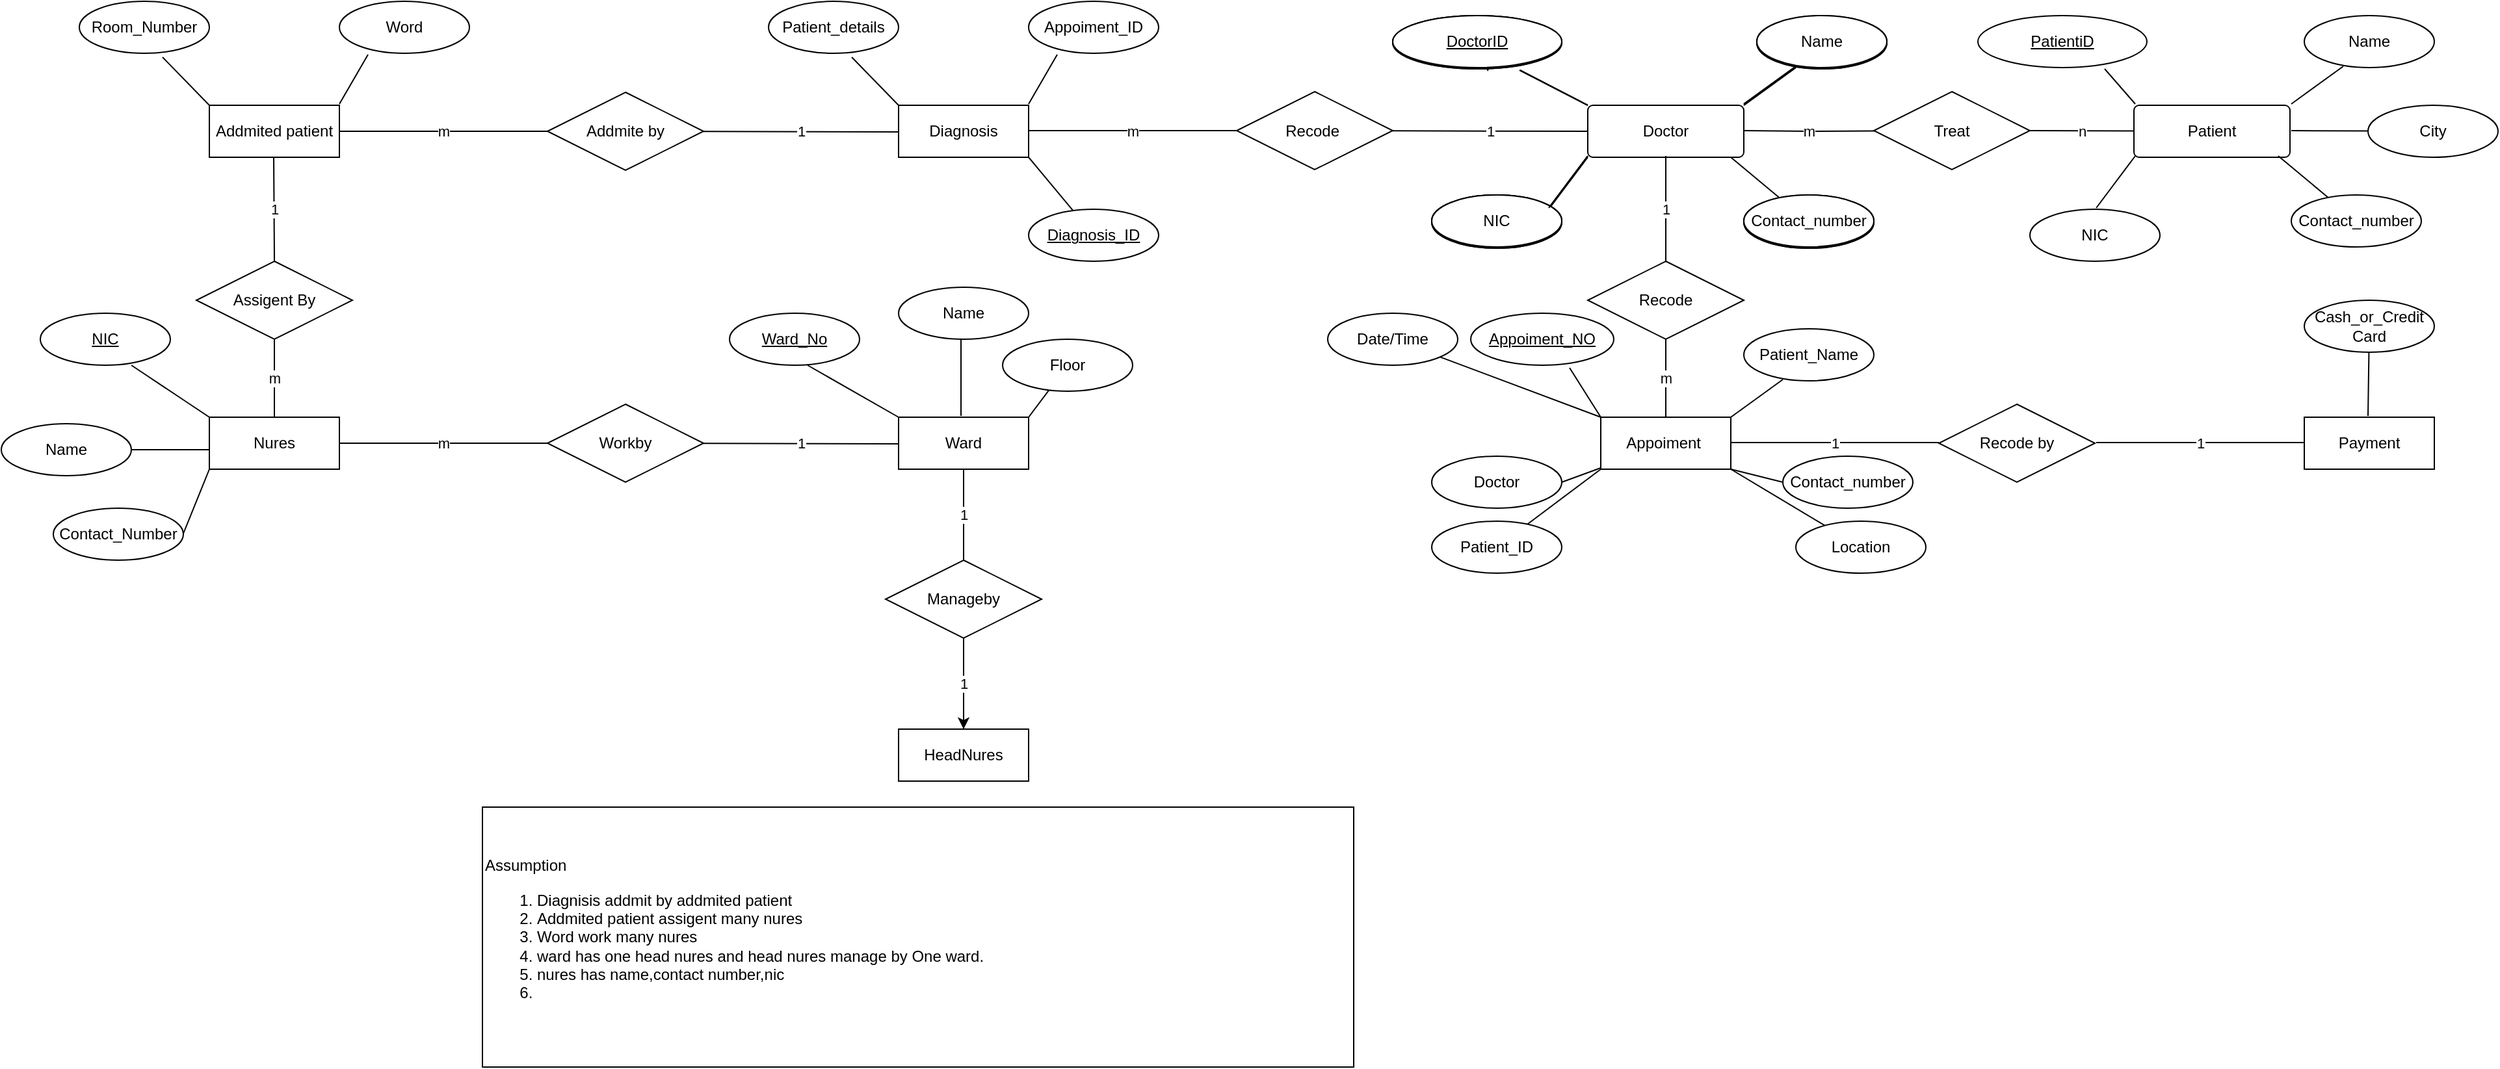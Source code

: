 <mxfile version="21.5.0" type="device">
  <diagram name="Page-1" id="L9mNT1PZGyFaBk7vkTUO">
    <mxGraphModel dx="2564" dy="517" grid="1" gridSize="10" guides="1" tooltips="1" connect="1" arrows="1" fold="1" page="1" pageScale="1" pageWidth="850" pageHeight="1100" math="0" shadow="0">
      <root>
        <mxCell id="0" />
        <mxCell id="1" parent="0" />
        <mxCell id="sT2azdXUO7zj-hy4hxT2-1" value="Doctor" style="rounded=1;arcSize=10;whiteSpace=wrap;html=1;align=center;" vertex="1" parent="1">
          <mxGeometry x="40" y="160" width="120" height="40" as="geometry" />
        </mxCell>
        <mxCell id="sT2azdXUO7zj-hy4hxT2-2" value="DoctorID" style="ellipse;whiteSpace=wrap;html=1;align=center;fontStyle=4;" vertex="1" parent="1">
          <mxGeometry x="-110" y="92" width="130" height="40" as="geometry" />
        </mxCell>
        <mxCell id="sT2azdXUO7zj-hy4hxT2-5" value="" style="endArrow=none;html=1;rounded=0;exitX=0.75;exitY=1.025;exitDx=0;exitDy=0;exitPerimeter=0;" edge="1" parent="1" source="sT2azdXUO7zj-hy4hxT2-2">
          <mxGeometry relative="1" as="geometry">
            <mxPoint x="10" y="140" as="sourcePoint" />
            <mxPoint x="40" y="160" as="targetPoint" />
          </mxGeometry>
        </mxCell>
        <mxCell id="sT2azdXUO7zj-hy4hxT2-6" style="edgeStyle=orthogonalEdgeStyle;rounded=0;orthogonalLoop=1;jettySize=auto;html=1;exitX=0.5;exitY=1;exitDx=0;exitDy=0;entryX=0.562;entryY=1.05;entryDx=0;entryDy=0;entryPerimeter=0;" edge="1" parent="1" source="sT2azdXUO7zj-hy4hxT2-2" target="sT2azdXUO7zj-hy4hxT2-2">
          <mxGeometry relative="1" as="geometry" />
        </mxCell>
        <mxCell id="sT2azdXUO7zj-hy4hxT2-7" value="Name" style="ellipse;whiteSpace=wrap;html=1;align=center;" vertex="1" parent="1">
          <mxGeometry x="170" y="92" width="100" height="40" as="geometry" />
        </mxCell>
        <mxCell id="sT2azdXUO7zj-hy4hxT2-8" value="" style="endArrow=none;html=1;rounded=0;entryX=0.3;entryY=0.975;entryDx=0;entryDy=0;entryPerimeter=0;" edge="1" parent="1" target="sT2azdXUO7zj-hy4hxT2-7">
          <mxGeometry relative="1" as="geometry">
            <mxPoint x="160" y="160" as="sourcePoint" />
            <mxPoint x="230" y="160" as="targetPoint" />
          </mxGeometry>
        </mxCell>
        <mxCell id="sT2azdXUO7zj-hy4hxT2-9" value="NIC" style="ellipse;whiteSpace=wrap;html=1;align=center;" vertex="1" parent="1">
          <mxGeometry x="-80" y="230" width="100" height="40" as="geometry" />
        </mxCell>
        <mxCell id="sT2azdXUO7zj-hy4hxT2-10" value="" style="endArrow=none;html=1;rounded=0;entryX=0;entryY=1;entryDx=0;entryDy=0;" edge="1" parent="1" target="sT2azdXUO7zj-hy4hxT2-1">
          <mxGeometry relative="1" as="geometry">
            <mxPoint x="10" y="240" as="sourcePoint" />
            <mxPoint x="90" y="240" as="targetPoint" />
          </mxGeometry>
        </mxCell>
        <mxCell id="sT2azdXUO7zj-hy4hxT2-11" value="" style="endArrow=none;html=1;rounded=0;" edge="1" parent="1" target="sT2azdXUO7zj-hy4hxT2-12">
          <mxGeometry relative="1" as="geometry">
            <mxPoint x="150" y="200" as="sourcePoint" />
            <mxPoint x="200" y="240" as="targetPoint" />
          </mxGeometry>
        </mxCell>
        <mxCell id="sT2azdXUO7zj-hy4hxT2-12" value="Contact_number" style="ellipse;whiteSpace=wrap;html=1;align=center;" vertex="1" parent="1">
          <mxGeometry x="160" y="230" width="100" height="40" as="geometry" />
        </mxCell>
        <mxCell id="sT2azdXUO7zj-hy4hxT2-13" value="m" style="endArrow=none;html=1;rounded=0;" edge="1" parent="1" target="sT2azdXUO7zj-hy4hxT2-14">
          <mxGeometry relative="1" as="geometry">
            <mxPoint x="160" y="179.5" as="sourcePoint" />
            <mxPoint x="320" y="179.5" as="targetPoint" />
            <Array as="points">
              <mxPoint x="210" y="180" />
            </Array>
          </mxGeometry>
        </mxCell>
        <mxCell id="sT2azdXUO7zj-hy4hxT2-14" value="Treat" style="shape=rhombus;perimeter=rhombusPerimeter;whiteSpace=wrap;html=1;align=center;" vertex="1" parent="1">
          <mxGeometry x="260" y="149.5" width="120" height="60" as="geometry" />
        </mxCell>
        <mxCell id="sT2azdXUO7zj-hy4hxT2-15" value="n" style="endArrow=none;html=1;rounded=0;" edge="1" parent="1" target="sT2azdXUO7zj-hy4hxT2-16">
          <mxGeometry relative="1" as="geometry">
            <mxPoint x="380" y="179.5" as="sourcePoint" />
            <mxPoint x="460" y="180" as="targetPoint" />
          </mxGeometry>
        </mxCell>
        <mxCell id="sT2azdXUO7zj-hy4hxT2-16" value="Patient" style="rounded=1;arcSize=10;whiteSpace=wrap;html=1;align=center;" vertex="1" parent="1">
          <mxGeometry x="460" y="160" width="120" height="40" as="geometry" />
        </mxCell>
        <mxCell id="sT2azdXUO7zj-hy4hxT2-25" value="PatientiD" style="ellipse;whiteSpace=wrap;html=1;align=center;fontStyle=4;" vertex="1" parent="1">
          <mxGeometry x="340" y="91" width="130" height="40" as="geometry" />
        </mxCell>
        <mxCell id="sT2azdXUO7zj-hy4hxT2-26" value="" style="endArrow=none;html=1;rounded=0;exitX=0.75;exitY=1.025;exitDx=0;exitDy=0;exitPerimeter=0;" edge="1" parent="1" source="sT2azdXUO7zj-hy4hxT2-25">
          <mxGeometry relative="1" as="geometry">
            <mxPoint x="431" y="139" as="sourcePoint" />
            <mxPoint x="461" y="159" as="targetPoint" />
          </mxGeometry>
        </mxCell>
        <mxCell id="sT2azdXUO7zj-hy4hxT2-27" value="Name" style="ellipse;whiteSpace=wrap;html=1;align=center;" vertex="1" parent="1">
          <mxGeometry x="591" y="91" width="100" height="40" as="geometry" />
        </mxCell>
        <mxCell id="sT2azdXUO7zj-hy4hxT2-28" value="" style="endArrow=none;html=1;rounded=0;entryX=0.3;entryY=0.975;entryDx=0;entryDy=0;entryPerimeter=0;" edge="1" parent="1" target="sT2azdXUO7zj-hy4hxT2-27">
          <mxGeometry relative="1" as="geometry">
            <mxPoint x="581" y="159" as="sourcePoint" />
            <mxPoint x="651" y="159" as="targetPoint" />
          </mxGeometry>
        </mxCell>
        <mxCell id="sT2azdXUO7zj-hy4hxT2-29" value="NIC" style="ellipse;whiteSpace=wrap;html=1;align=center;" vertex="1" parent="1">
          <mxGeometry x="380" y="240" width="100" height="40" as="geometry" />
        </mxCell>
        <mxCell id="sT2azdXUO7zj-hy4hxT2-30" value="" style="endArrow=none;html=1;rounded=0;entryX=0;entryY=1;entryDx=0;entryDy=0;" edge="1" parent="1">
          <mxGeometry relative="1" as="geometry">
            <mxPoint x="431" y="239" as="sourcePoint" />
            <mxPoint x="461" y="199" as="targetPoint" />
          </mxGeometry>
        </mxCell>
        <mxCell id="sT2azdXUO7zj-hy4hxT2-31" value="" style="endArrow=none;html=1;rounded=0;" edge="1" parent="1" target="sT2azdXUO7zj-hy4hxT2-32">
          <mxGeometry relative="1" as="geometry">
            <mxPoint x="571" y="199" as="sourcePoint" />
            <mxPoint x="621" y="239" as="targetPoint" />
          </mxGeometry>
        </mxCell>
        <mxCell id="sT2azdXUO7zj-hy4hxT2-32" value="Contact_number" style="ellipse;whiteSpace=wrap;html=1;align=center;" vertex="1" parent="1">
          <mxGeometry x="581" y="229" width="100" height="40" as="geometry" />
        </mxCell>
        <mxCell id="sT2azdXUO7zj-hy4hxT2-33" value="" style="endArrow=none;html=1;rounded=0;" edge="1" parent="1" target="sT2azdXUO7zj-hy4hxT2-34">
          <mxGeometry relative="1" as="geometry">
            <mxPoint x="581" y="179.5" as="sourcePoint" />
            <mxPoint x="661" y="179.5" as="targetPoint" />
          </mxGeometry>
        </mxCell>
        <mxCell id="sT2azdXUO7zj-hy4hxT2-34" value="City" style="ellipse;whiteSpace=wrap;html=1;align=center;" vertex="1" parent="1">
          <mxGeometry x="640" y="160" width="100" height="40" as="geometry" />
        </mxCell>
        <mxCell id="sT2azdXUO7zj-hy4hxT2-36" value="1" style="endArrow=none;html=1;rounded=0;" edge="1" parent="1" target="sT2azdXUO7zj-hy4hxT2-37">
          <mxGeometry relative="1" as="geometry">
            <mxPoint x="100" y="199" as="sourcePoint" />
            <mxPoint x="100" y="280" as="targetPoint" />
          </mxGeometry>
        </mxCell>
        <mxCell id="sT2azdXUO7zj-hy4hxT2-37" value="Recode" style="shape=rhombus;perimeter=rhombusPerimeter;whiteSpace=wrap;html=1;align=center;" vertex="1" parent="1">
          <mxGeometry x="40" y="280" width="120" height="60" as="geometry" />
        </mxCell>
        <mxCell id="sT2azdXUO7zj-hy4hxT2-38" value="m" style="endArrow=none;html=1;rounded=0;" edge="1" parent="1" target="sT2azdXUO7zj-hy4hxT2-39">
          <mxGeometry relative="1" as="geometry">
            <mxPoint x="100" y="340" as="sourcePoint" />
            <mxPoint x="100" y="420" as="targetPoint" />
          </mxGeometry>
        </mxCell>
        <mxCell id="sT2azdXUO7zj-hy4hxT2-39" value="Appoiment&amp;nbsp;" style="whiteSpace=wrap;html=1;align=center;" vertex="1" parent="1">
          <mxGeometry x="50" y="400" width="100" height="40" as="geometry" />
        </mxCell>
        <mxCell id="sT2azdXUO7zj-hy4hxT2-40" value="DoctorID" style="ellipse;whiteSpace=wrap;html=1;align=center;fontStyle=4;" vertex="1" parent="1">
          <mxGeometry x="-110" y="92" width="130" height="40" as="geometry" />
        </mxCell>
        <mxCell id="sT2azdXUO7zj-hy4hxT2-41" value="NIC" style="ellipse;whiteSpace=wrap;html=1;align=center;" vertex="1" parent="1">
          <mxGeometry x="-80" y="230" width="100" height="40" as="geometry" />
        </mxCell>
        <mxCell id="sT2azdXUO7zj-hy4hxT2-42" value="Contact_number" style="ellipse;whiteSpace=wrap;html=1;align=center;" vertex="1" parent="1">
          <mxGeometry x="160" y="230" width="100" height="40" as="geometry" />
        </mxCell>
        <mxCell id="sT2azdXUO7zj-hy4hxT2-43" value="Name" style="ellipse;whiteSpace=wrap;html=1;align=center;" vertex="1" parent="1">
          <mxGeometry x="170" y="92" width="100" height="40" as="geometry" />
        </mxCell>
        <mxCell id="sT2azdXUO7zj-hy4hxT2-44" value="" style="endArrow=none;html=1;rounded=0;entryX=0.3;entryY=0.975;entryDx=0;entryDy=0;entryPerimeter=0;" edge="1" target="sT2azdXUO7zj-hy4hxT2-43" parent="1">
          <mxGeometry relative="1" as="geometry">
            <mxPoint x="160" y="160" as="sourcePoint" />
            <mxPoint x="230" y="160" as="targetPoint" />
          </mxGeometry>
        </mxCell>
        <mxCell id="sT2azdXUO7zj-hy4hxT2-45" value="DoctorID" style="ellipse;whiteSpace=wrap;html=1;align=center;fontStyle=4;" vertex="1" parent="1">
          <mxGeometry x="-110" y="91" width="130" height="40" as="geometry" />
        </mxCell>
        <mxCell id="sT2azdXUO7zj-hy4hxT2-46" value="NIC" style="ellipse;whiteSpace=wrap;html=1;align=center;" vertex="1" parent="1">
          <mxGeometry x="-80" y="229" width="100" height="40" as="geometry" />
        </mxCell>
        <mxCell id="sT2azdXUO7zj-hy4hxT2-47" value="Contact_number" style="ellipse;whiteSpace=wrap;html=1;align=center;" vertex="1" parent="1">
          <mxGeometry x="160" y="229" width="100" height="40" as="geometry" />
        </mxCell>
        <mxCell id="sT2azdXUO7zj-hy4hxT2-48" value="Name" style="ellipse;whiteSpace=wrap;html=1;align=center;" vertex="1" parent="1">
          <mxGeometry x="170" y="91" width="100" height="40" as="geometry" />
        </mxCell>
        <mxCell id="sT2azdXUO7zj-hy4hxT2-49" value="" style="endArrow=none;html=1;rounded=0;entryX=0.3;entryY=0.975;entryDx=0;entryDy=0;entryPerimeter=0;" edge="1" target="sT2azdXUO7zj-hy4hxT2-48" parent="1">
          <mxGeometry relative="1" as="geometry">
            <mxPoint x="160" y="159" as="sourcePoint" />
            <mxPoint x="230" y="159" as="targetPoint" />
          </mxGeometry>
        </mxCell>
        <mxCell id="sT2azdXUO7zj-hy4hxT2-50" value="" style="endArrow=none;html=1;rounded=0;entryX=0;entryY=1;entryDx=0;entryDy=0;" edge="1" parent="1">
          <mxGeometry relative="1" as="geometry">
            <mxPoint x="10" y="239" as="sourcePoint" />
            <mxPoint x="40" y="199" as="targetPoint" />
          </mxGeometry>
        </mxCell>
        <mxCell id="sT2azdXUO7zj-hy4hxT2-51" value="DoctorID" style="ellipse;whiteSpace=wrap;html=1;align=center;fontStyle=4;" vertex="1" parent="1">
          <mxGeometry x="-110" y="91" width="130" height="40" as="geometry" />
        </mxCell>
        <mxCell id="sT2azdXUO7zj-hy4hxT2-52" value="NIC" style="ellipse;whiteSpace=wrap;html=1;align=center;" vertex="1" parent="1">
          <mxGeometry x="-80" y="229" width="100" height="40" as="geometry" />
        </mxCell>
        <mxCell id="sT2azdXUO7zj-hy4hxT2-53" value="Contact_number" style="ellipse;whiteSpace=wrap;html=1;align=center;" vertex="1" parent="1">
          <mxGeometry x="160" y="229" width="100" height="40" as="geometry" />
        </mxCell>
        <mxCell id="sT2azdXUO7zj-hy4hxT2-54" value="Name" style="ellipse;whiteSpace=wrap;html=1;align=center;" vertex="1" parent="1">
          <mxGeometry x="170" y="91" width="100" height="40" as="geometry" />
        </mxCell>
        <mxCell id="sT2azdXUO7zj-hy4hxT2-55" value="" style="endArrow=none;html=1;rounded=0;entryX=0.3;entryY=0.975;entryDx=0;entryDy=0;entryPerimeter=0;" edge="1" target="sT2azdXUO7zj-hy4hxT2-54" parent="1">
          <mxGeometry relative="1" as="geometry">
            <mxPoint x="160" y="159" as="sourcePoint" />
            <mxPoint x="230" y="159" as="targetPoint" />
          </mxGeometry>
        </mxCell>
        <mxCell id="sT2azdXUO7zj-hy4hxT2-56" value="" style="endArrow=none;html=1;rounded=0;entryX=0;entryY=1;entryDx=0;entryDy=0;" edge="1" parent="1">
          <mxGeometry relative="1" as="geometry">
            <mxPoint x="10" y="239" as="sourcePoint" />
            <mxPoint x="40" y="199" as="targetPoint" />
          </mxGeometry>
        </mxCell>
        <mxCell id="sT2azdXUO7zj-hy4hxT2-72" value="NIC" style="ellipse;whiteSpace=wrap;html=1;align=center;" vertex="1" parent="1">
          <mxGeometry x="-80" y="229" width="100" height="40" as="geometry" />
        </mxCell>
        <mxCell id="sT2azdXUO7zj-hy4hxT2-73" value="" style="endArrow=none;html=1;rounded=0;entryX=0;entryY=1;entryDx=0;entryDy=0;" edge="1" parent="1">
          <mxGeometry relative="1" as="geometry">
            <mxPoint x="10" y="239" as="sourcePoint" />
            <mxPoint x="40" y="199" as="targetPoint" />
          </mxGeometry>
        </mxCell>
        <mxCell id="sT2azdXUO7zj-hy4hxT2-74" value="" style="endArrow=none;html=1;rounded=0;exitX=0.75;exitY=1.025;exitDx=0;exitDy=0;exitPerimeter=0;" edge="1" parent="1">
          <mxGeometry relative="1" as="geometry">
            <mxPoint x="-12" y="133" as="sourcePoint" />
            <mxPoint x="40" y="160" as="targetPoint" />
          </mxGeometry>
        </mxCell>
        <mxCell id="sT2azdXUO7zj-hy4hxT2-75" value="DoctorID" style="ellipse;whiteSpace=wrap;html=1;align=center;fontStyle=4;" vertex="1" parent="1">
          <mxGeometry x="-110" y="91" width="130" height="40" as="geometry" />
        </mxCell>
        <mxCell id="sT2azdXUO7zj-hy4hxT2-76" value="" style="endArrow=none;html=1;rounded=0;entryX=0;entryY=0.5;entryDx=0;entryDy=0;" edge="1" parent="1" target="sT2azdXUO7zj-hy4hxT2-77">
          <mxGeometry relative="1" as="geometry">
            <mxPoint x="150" y="440" as="sourcePoint" />
            <mxPoint x="188" y="472" as="targetPoint" />
          </mxGeometry>
        </mxCell>
        <mxCell id="sT2azdXUO7zj-hy4hxT2-77" value="Contact_number" style="ellipse;whiteSpace=wrap;html=1;align=center;" vertex="1" parent="1">
          <mxGeometry x="190" y="430" width="100" height="40" as="geometry" />
        </mxCell>
        <mxCell id="sT2azdXUO7zj-hy4hxT2-78" value="Patient_Name" style="ellipse;whiteSpace=wrap;html=1;align=center;" vertex="1" parent="1">
          <mxGeometry x="160" y="332" width="100" height="40" as="geometry" />
        </mxCell>
        <mxCell id="sT2azdXUO7zj-hy4hxT2-79" value="" style="endArrow=none;html=1;rounded=0;entryX=0.3;entryY=0.975;entryDx=0;entryDy=0;entryPerimeter=0;" edge="1" parent="1" target="sT2azdXUO7zj-hy4hxT2-78">
          <mxGeometry relative="1" as="geometry">
            <mxPoint x="150" y="400" as="sourcePoint" />
            <mxPoint x="220" y="400" as="targetPoint" />
          </mxGeometry>
        </mxCell>
        <mxCell id="sT2azdXUO7zj-hy4hxT2-80" value="Doctor" style="ellipse;whiteSpace=wrap;html=1;align=center;" vertex="1" parent="1">
          <mxGeometry x="-80" y="430" width="100" height="40" as="geometry" />
        </mxCell>
        <mxCell id="sT2azdXUO7zj-hy4hxT2-81" value="" style="endArrow=none;html=1;rounded=0;entryX=0;entryY=1;entryDx=0;entryDy=0;exitX=1;exitY=0.5;exitDx=0;exitDy=0;" edge="1" parent="1" source="sT2azdXUO7zj-hy4hxT2-80">
          <mxGeometry relative="1" as="geometry">
            <mxPoint x="20" y="479" as="sourcePoint" />
            <mxPoint x="50" y="439" as="targetPoint" />
          </mxGeometry>
        </mxCell>
        <mxCell id="sT2azdXUO7zj-hy4hxT2-82" value="" style="endArrow=none;html=1;rounded=0;exitX=0.691;exitY=1.05;exitDx=0;exitDy=0;exitPerimeter=0;" edge="1" parent="1" source="sT2azdXUO7zj-hy4hxT2-83">
          <mxGeometry relative="1" as="geometry">
            <mxPoint x="40" y="373" as="sourcePoint" />
            <mxPoint x="50" y="400" as="targetPoint" />
          </mxGeometry>
        </mxCell>
        <mxCell id="sT2azdXUO7zj-hy4hxT2-83" value="Appoiment_NO" style="ellipse;whiteSpace=wrap;html=1;align=center;fontStyle=4;" vertex="1" parent="1">
          <mxGeometry x="-50" y="320" width="110" height="40" as="geometry" />
        </mxCell>
        <mxCell id="sT2azdXUO7zj-hy4hxT2-84" value="" style="endArrow=none;html=1;rounded=0;" edge="1" parent="1" target="sT2azdXUO7zj-hy4hxT2-87">
          <mxGeometry relative="1" as="geometry">
            <mxPoint x="50" y="440" as="sourcePoint" />
            <mxPoint x="30" y="480" as="targetPoint" />
          </mxGeometry>
        </mxCell>
        <mxCell id="sT2azdXUO7zj-hy4hxT2-85" value="" style="endArrow=none;html=1;rounded=0;exitX=1;exitY=1;exitDx=0;exitDy=0;" edge="1" parent="1" source="sT2azdXUO7zj-hy4hxT2-39" target="sT2azdXUO7zj-hy4hxT2-86">
          <mxGeometry relative="1" as="geometry">
            <mxPoint x="130" y="440" as="sourcePoint" />
            <mxPoint x="190" y="480" as="targetPoint" />
          </mxGeometry>
        </mxCell>
        <mxCell id="sT2azdXUO7zj-hy4hxT2-86" value="Location" style="ellipse;whiteSpace=wrap;html=1;align=center;" vertex="1" parent="1">
          <mxGeometry x="200" y="480" width="100" height="40" as="geometry" />
        </mxCell>
        <mxCell id="sT2azdXUO7zj-hy4hxT2-87" value="Patient_ID" style="ellipse;whiteSpace=wrap;html=1;align=center;" vertex="1" parent="1">
          <mxGeometry x="-80" y="480" width="100" height="40" as="geometry" />
        </mxCell>
        <mxCell id="sT2azdXUO7zj-hy4hxT2-89" value="" style="endArrow=none;html=1;rounded=0;exitX=0;exitY=0;exitDx=0;exitDy=0;" edge="1" parent="1" source="sT2azdXUO7zj-hy4hxT2-39" target="sT2azdXUO7zj-hy4hxT2-90">
          <mxGeometry relative="1" as="geometry">
            <mxPoint x="-80" y="350" as="sourcePoint" />
            <mxPoint x="50" y="399" as="targetPoint" />
          </mxGeometry>
        </mxCell>
        <mxCell id="sT2azdXUO7zj-hy4hxT2-90" value="Date/Time" style="ellipse;whiteSpace=wrap;html=1;align=center;" vertex="1" parent="1">
          <mxGeometry x="-160" y="320" width="100" height="40" as="geometry" />
        </mxCell>
        <mxCell id="sT2azdXUO7zj-hy4hxT2-91" value="1" style="endArrow=none;html=1;rounded=0;" edge="1" parent="1">
          <mxGeometry relative="1" as="geometry">
            <mxPoint x="150" y="419.5" as="sourcePoint" />
            <mxPoint x="310" y="419.5" as="targetPoint" />
          </mxGeometry>
        </mxCell>
        <mxCell id="sT2azdXUO7zj-hy4hxT2-92" value="Recode by" style="shape=rhombus;perimeter=rhombusPerimeter;whiteSpace=wrap;html=1;align=center;" vertex="1" parent="1">
          <mxGeometry x="310" y="390" width="120" height="60" as="geometry" />
        </mxCell>
        <mxCell id="sT2azdXUO7zj-hy4hxT2-93" value="1" style="endArrow=none;html=1;rounded=0;" edge="1" parent="1">
          <mxGeometry relative="1" as="geometry">
            <mxPoint x="431" y="419.5" as="sourcePoint" />
            <mxPoint x="591" y="419.5" as="targetPoint" />
          </mxGeometry>
        </mxCell>
        <mxCell id="sT2azdXUO7zj-hy4hxT2-94" value="Payment" style="whiteSpace=wrap;html=1;align=center;" vertex="1" parent="1">
          <mxGeometry x="591" y="400" width="100" height="40" as="geometry" />
        </mxCell>
        <mxCell id="sT2azdXUO7zj-hy4hxT2-95" value="" style="endArrow=none;html=1;rounded=0;" edge="1" parent="1" target="sT2azdXUO7zj-hy4hxT2-96">
          <mxGeometry relative="1" as="geometry">
            <mxPoint x="640" y="399" as="sourcePoint" />
            <mxPoint x="640" y="360" as="targetPoint" />
          </mxGeometry>
        </mxCell>
        <mxCell id="sT2azdXUO7zj-hy4hxT2-96" value="Cash_or_Credit Card" style="ellipse;whiteSpace=wrap;html=1;align=center;" vertex="1" parent="1">
          <mxGeometry x="591" y="310" width="100" height="40" as="geometry" />
        </mxCell>
        <mxCell id="sT2azdXUO7zj-hy4hxT2-97" value="1" style="endArrow=none;html=1;rounded=0;exitX=0;exitY=0.5;exitDx=0;exitDy=0;" edge="1" parent="1" source="sT2azdXUO7zj-hy4hxT2-1" target="sT2azdXUO7zj-hy4hxT2-98">
          <mxGeometry relative="1" as="geometry">
            <mxPoint x="-120" y="179.5" as="sourcePoint" />
            <mxPoint x="40" y="179.5" as="targetPoint" />
          </mxGeometry>
        </mxCell>
        <mxCell id="sT2azdXUO7zj-hy4hxT2-98" value="Recode&amp;nbsp;" style="shape=rhombus;perimeter=rhombusPerimeter;whiteSpace=wrap;html=1;align=center;" vertex="1" parent="1">
          <mxGeometry x="-230" y="149.5" width="120" height="60" as="geometry" />
        </mxCell>
        <mxCell id="sT2azdXUO7zj-hy4hxT2-99" value="m" style="endArrow=none;html=1;rounded=0;" edge="1" parent="1">
          <mxGeometry relative="1" as="geometry">
            <mxPoint x="-390" y="179.5" as="sourcePoint" />
            <mxPoint x="-230" y="179.5" as="targetPoint" />
          </mxGeometry>
        </mxCell>
        <mxCell id="sT2azdXUO7zj-hy4hxT2-100" value="Diagnosis" style="whiteSpace=wrap;html=1;align=center;" vertex="1" parent="1">
          <mxGeometry x="-490" y="160" width="100" height="40" as="geometry" />
        </mxCell>
        <mxCell id="sT2azdXUO7zj-hy4hxT2-101" value="" style="endArrow=none;html=1;rounded=0;exitX=1;exitY=1;exitDx=0;exitDy=0;" edge="1" parent="1" source="sT2azdXUO7zj-hy4hxT2-100" target="sT2azdXUO7zj-hy4hxT2-102">
          <mxGeometry relative="1" as="geometry">
            <mxPoint x="-550" y="270" as="sourcePoint" />
            <mxPoint x="-360" y="240" as="targetPoint" />
          </mxGeometry>
        </mxCell>
        <mxCell id="sT2azdXUO7zj-hy4hxT2-102" value="Diagnosis_ID" style="ellipse;whiteSpace=wrap;html=1;align=center;fontStyle=4;" vertex="1" parent="1">
          <mxGeometry x="-390" y="240" width="100" height="40" as="geometry" />
        </mxCell>
        <mxCell id="sT2azdXUO7zj-hy4hxT2-103" value="" style="endArrow=none;html=1;rounded=0;entryX=0.22;entryY=1.025;entryDx=0;entryDy=0;entryPerimeter=0;" edge="1" parent="1" target="sT2azdXUO7zj-hy4hxT2-105">
          <mxGeometry relative="1" as="geometry">
            <mxPoint x="-390" y="159" as="sourcePoint" />
            <mxPoint x="-374.704" y="139.116" as="targetPoint" />
          </mxGeometry>
        </mxCell>
        <mxCell id="sT2azdXUO7zj-hy4hxT2-105" value="Appoiment_ID" style="ellipse;whiteSpace=wrap;html=1;align=center;" vertex="1" parent="1">
          <mxGeometry x="-390" y="80" width="100" height="40" as="geometry" />
        </mxCell>
        <mxCell id="sT2azdXUO7zj-hy4hxT2-106" value="" style="endArrow=none;html=1;rounded=0;entryX=0.64;entryY=1.075;entryDx=0;entryDy=0;entryPerimeter=0;exitX=0;exitY=0;exitDx=0;exitDy=0;" edge="1" parent="1" target="sT2azdXUO7zj-hy4hxT2-107" source="sT2azdXUO7zj-hy4hxT2-100">
          <mxGeometry relative="1" as="geometry">
            <mxPoint x="-500" y="160" as="sourcePoint" />
            <mxPoint x="-520" y="130" as="targetPoint" />
          </mxGeometry>
        </mxCell>
        <mxCell id="sT2azdXUO7zj-hy4hxT2-107" value="Patient_details" style="ellipse;whiteSpace=wrap;html=1;align=center;" vertex="1" parent="1">
          <mxGeometry x="-590" y="80" width="100" height="40" as="geometry" />
        </mxCell>
        <mxCell id="sT2azdXUO7zj-hy4hxT2-112" value="1" style="endArrow=none;html=1;rounded=0;exitX=0;exitY=0.5;exitDx=0;exitDy=0;" edge="1" parent="1" target="sT2azdXUO7zj-hy4hxT2-113">
          <mxGeometry relative="1" as="geometry">
            <mxPoint x="-490" y="180.5" as="sourcePoint" />
            <mxPoint x="-490" y="180" as="targetPoint" />
          </mxGeometry>
        </mxCell>
        <mxCell id="sT2azdXUO7zj-hy4hxT2-113" value="Addmite by" style="shape=rhombus;perimeter=rhombusPerimeter;whiteSpace=wrap;html=1;align=center;" vertex="1" parent="1">
          <mxGeometry x="-760" y="150" width="120" height="60" as="geometry" />
        </mxCell>
        <mxCell id="sT2azdXUO7zj-hy4hxT2-114" value="m" style="endArrow=none;html=1;rounded=0;" edge="1" parent="1">
          <mxGeometry relative="1" as="geometry">
            <mxPoint x="-920" y="180" as="sourcePoint" />
            <mxPoint x="-760" y="180" as="targetPoint" />
          </mxGeometry>
        </mxCell>
        <mxCell id="sT2azdXUO7zj-hy4hxT2-115" value="Addmited patient" style="whiteSpace=wrap;html=1;align=center;" vertex="1" parent="1">
          <mxGeometry x="-1020" y="160" width="100" height="40" as="geometry" />
        </mxCell>
        <mxCell id="sT2azdXUO7zj-hy4hxT2-116" value="" style="endArrow=none;html=1;rounded=0;entryX=0.22;entryY=1.025;entryDx=0;entryDy=0;entryPerimeter=0;" edge="1" parent="1" target="sT2azdXUO7zj-hy4hxT2-117">
          <mxGeometry relative="1" as="geometry">
            <mxPoint x="-920" y="159" as="sourcePoint" />
            <mxPoint x="-904.704" y="139.116" as="targetPoint" />
          </mxGeometry>
        </mxCell>
        <mxCell id="sT2azdXUO7zj-hy4hxT2-117" value="Word" style="ellipse;whiteSpace=wrap;html=1;align=center;" vertex="1" parent="1">
          <mxGeometry x="-920" y="80" width="100" height="40" as="geometry" />
        </mxCell>
        <mxCell id="sT2azdXUO7zj-hy4hxT2-118" value="" style="endArrow=none;html=1;rounded=0;entryX=0.64;entryY=1.075;entryDx=0;entryDy=0;entryPerimeter=0;exitX=0;exitY=0;exitDx=0;exitDy=0;" edge="1" parent="1" target="sT2azdXUO7zj-hy4hxT2-119">
          <mxGeometry relative="1" as="geometry">
            <mxPoint x="-1020" y="160" as="sourcePoint" />
            <mxPoint x="-1050" y="130" as="targetPoint" />
          </mxGeometry>
        </mxCell>
        <mxCell id="sT2azdXUO7zj-hy4hxT2-119" value="Room_Number" style="ellipse;whiteSpace=wrap;html=1;align=center;" vertex="1" parent="1">
          <mxGeometry x="-1120" y="80" width="100" height="40" as="geometry" />
        </mxCell>
        <mxCell id="sT2azdXUO7zj-hy4hxT2-120" value="1" style="endArrow=none;html=1;rounded=0;" edge="1" parent="1">
          <mxGeometry relative="1" as="geometry">
            <mxPoint x="-970.5" y="200" as="sourcePoint" />
            <mxPoint x="-970" y="280" as="targetPoint" />
          </mxGeometry>
        </mxCell>
        <mxCell id="sT2azdXUO7zj-hy4hxT2-121" value="Assigent By" style="shape=rhombus;perimeter=rhombusPerimeter;whiteSpace=wrap;html=1;align=center;" vertex="1" parent="1">
          <mxGeometry x="-1030" y="280" width="120" height="60" as="geometry" />
        </mxCell>
        <mxCell id="sT2azdXUO7zj-hy4hxT2-122" value="Nures" style="whiteSpace=wrap;html=1;align=center;" vertex="1" parent="1">
          <mxGeometry x="-1020" y="400" width="100" height="40" as="geometry" />
        </mxCell>
        <mxCell id="sT2azdXUO7zj-hy4hxT2-123" value="m" style="endArrow=none;html=1;rounded=0;entryX=0.5;entryY=0;entryDx=0;entryDy=0;" edge="1" parent="1" target="sT2azdXUO7zj-hy4hxT2-122">
          <mxGeometry relative="1" as="geometry">
            <mxPoint x="-970" y="340" as="sourcePoint" />
            <mxPoint x="-810" y="340" as="targetPoint" />
          </mxGeometry>
        </mxCell>
        <mxCell id="sT2azdXUO7zj-hy4hxT2-131" value="1" style="endArrow=none;html=1;rounded=0;exitX=0;exitY=0.5;exitDx=0;exitDy=0;" edge="1" parent="1" target="sT2azdXUO7zj-hy4hxT2-132">
          <mxGeometry relative="1" as="geometry">
            <mxPoint x="-490" y="420.5" as="sourcePoint" />
            <mxPoint x="-490" y="420" as="targetPoint" />
          </mxGeometry>
        </mxCell>
        <mxCell id="sT2azdXUO7zj-hy4hxT2-132" value="Workby" style="shape=rhombus;perimeter=rhombusPerimeter;whiteSpace=wrap;html=1;align=center;" vertex="1" parent="1">
          <mxGeometry x="-760" y="390" width="120" height="60" as="geometry" />
        </mxCell>
        <mxCell id="sT2azdXUO7zj-hy4hxT2-133" value="m" style="endArrow=none;html=1;rounded=0;" edge="1" parent="1">
          <mxGeometry relative="1" as="geometry">
            <mxPoint x="-920" y="420" as="sourcePoint" />
            <mxPoint x="-760" y="420" as="targetPoint" />
          </mxGeometry>
        </mxCell>
        <mxCell id="sT2azdXUO7zj-hy4hxT2-135" value="Ward" style="whiteSpace=wrap;html=1;align=center;" vertex="1" parent="1">
          <mxGeometry x="-490" y="400" width="100" height="40" as="geometry" />
        </mxCell>
        <mxCell id="sT2azdXUO7zj-hy4hxT2-137" value="" style="endArrow=none;html=1;rounded=0;" edge="1" parent="1">
          <mxGeometry relative="1" as="geometry">
            <mxPoint x="-560" y="360" as="sourcePoint" />
            <mxPoint x="-490" y="400" as="targetPoint" />
          </mxGeometry>
        </mxCell>
        <mxCell id="sT2azdXUO7zj-hy4hxT2-138" value="" style="endArrow=none;html=1;rounded=0;" edge="1" parent="1">
          <mxGeometry relative="1" as="geometry">
            <mxPoint x="-442" y="340" as="sourcePoint" />
            <mxPoint x="-442" y="399" as="targetPoint" />
          </mxGeometry>
        </mxCell>
        <mxCell id="sT2azdXUO7zj-hy4hxT2-140" value="" style="endArrow=none;html=1;rounded=0;" edge="1" parent="1" target="sT2azdXUO7zj-hy4hxT2-141">
          <mxGeometry relative="1" as="geometry">
            <mxPoint x="-390" y="400" as="sourcePoint" />
            <mxPoint x="-360" y="360" as="targetPoint" />
          </mxGeometry>
        </mxCell>
        <mxCell id="sT2azdXUO7zj-hy4hxT2-141" value="Floor" style="ellipse;whiteSpace=wrap;html=1;align=center;" vertex="1" parent="1">
          <mxGeometry x="-410" y="340" width="100" height="40" as="geometry" />
        </mxCell>
        <mxCell id="sT2azdXUO7zj-hy4hxT2-142" value="Name" style="ellipse;whiteSpace=wrap;html=1;align=center;" vertex="1" parent="1">
          <mxGeometry x="-490" y="300" width="100" height="40" as="geometry" />
        </mxCell>
        <mxCell id="sT2azdXUO7zj-hy4hxT2-144" value="Ward_No" style="ellipse;whiteSpace=wrap;html=1;align=center;fontStyle=4;" vertex="1" parent="1">
          <mxGeometry x="-620" y="320" width="100" height="40" as="geometry" />
        </mxCell>
        <mxCell id="sT2azdXUO7zj-hy4hxT2-145" value="1" style="endArrow=none;html=1;rounded=0;" edge="1" parent="1">
          <mxGeometry relative="1" as="geometry">
            <mxPoint x="-440" y="440" as="sourcePoint" />
            <mxPoint x="-440" y="510" as="targetPoint" />
          </mxGeometry>
        </mxCell>
        <mxCell id="sT2azdXUO7zj-hy4hxT2-149" value="" style="edgeStyle=orthogonalEdgeStyle;rounded=0;orthogonalLoop=1;jettySize=auto;html=1;" edge="1" parent="1" source="sT2azdXUO7zj-hy4hxT2-146" target="sT2azdXUO7zj-hy4hxT2-148">
          <mxGeometry relative="1" as="geometry" />
        </mxCell>
        <mxCell id="sT2azdXUO7zj-hy4hxT2-146" value="Manageby" style="shape=rhombus;perimeter=rhombusPerimeter;whiteSpace=wrap;html=1;align=center;" vertex="1" parent="1">
          <mxGeometry x="-500" y="510" width="120" height="60" as="geometry" />
        </mxCell>
        <mxCell id="sT2azdXUO7zj-hy4hxT2-147" value="1" style="endArrow=none;html=1;rounded=0;" edge="1" parent="1">
          <mxGeometry relative="1" as="geometry">
            <mxPoint x="-440" y="570" as="sourcePoint" />
            <mxPoint x="-440" y="640" as="targetPoint" />
          </mxGeometry>
        </mxCell>
        <mxCell id="sT2azdXUO7zj-hy4hxT2-148" value="HeadNures" style="whiteSpace=wrap;html=1;align=center;" vertex="1" parent="1">
          <mxGeometry x="-490" y="640" width="100" height="40" as="geometry" />
        </mxCell>
        <mxCell id="sT2azdXUO7zj-hy4hxT2-151" value="" style="line;strokeWidth=1;rotatable=0;dashed=0;labelPosition=right;align=left;verticalAlign=middle;spacingTop=0;spacingLeft=6;points=[];portConstraint=eastwest;" vertex="1" parent="1">
          <mxGeometry x="-1080" y="420" width="60" height="10" as="geometry" />
        </mxCell>
        <mxCell id="sT2azdXUO7zj-hy4hxT2-152" value="Name" style="ellipse;whiteSpace=wrap;html=1;align=center;" vertex="1" parent="1">
          <mxGeometry x="-1180" y="405" width="100" height="40" as="geometry" />
        </mxCell>
        <mxCell id="sT2azdXUO7zj-hy4hxT2-155" value="Contact_Number" style="ellipse;whiteSpace=wrap;html=1;align=center;" vertex="1" parent="1">
          <mxGeometry x="-1140" y="470" width="100" height="40" as="geometry" />
        </mxCell>
        <mxCell id="sT2azdXUO7zj-hy4hxT2-156" value="" style="endArrow=none;html=1;rounded=0;entryX=0;entryY=1;entryDx=0;entryDy=0;" edge="1" parent="1" target="sT2azdXUO7zj-hy4hxT2-122">
          <mxGeometry relative="1" as="geometry">
            <mxPoint x="-1040" y="489.5" as="sourcePoint" />
            <mxPoint x="-880" y="489.5" as="targetPoint" />
          </mxGeometry>
        </mxCell>
        <mxCell id="sT2azdXUO7zj-hy4hxT2-157" value="" style="endArrow=none;html=1;rounded=0;entryX=0;entryY=0;entryDx=0;entryDy=0;" edge="1" parent="1" target="sT2azdXUO7zj-hy4hxT2-122">
          <mxGeometry relative="1" as="geometry">
            <mxPoint x="-1080" y="360" as="sourcePoint" />
            <mxPoint x="-1020" y="389" as="targetPoint" />
          </mxGeometry>
        </mxCell>
        <mxCell id="sT2azdXUO7zj-hy4hxT2-158" value="NIC" style="ellipse;whiteSpace=wrap;html=1;align=center;fontStyle=4;" vertex="1" parent="1">
          <mxGeometry x="-1150" y="320" width="100" height="40" as="geometry" />
        </mxCell>
        <mxCell id="sT2azdXUO7zj-hy4hxT2-159" value="Assumption&lt;br&gt;&lt;ol&gt;&lt;li&gt;Diagnisis addmit by addmited patient&lt;/li&gt;&lt;li&gt;Addmited patient assigent many nures&lt;/li&gt;&lt;li&gt;Word work many nures&lt;/li&gt;&lt;li&gt;ward has one head nures and head nures manage by One ward.&lt;/li&gt;&lt;li&gt;nures has name,contact number,nic&lt;/li&gt;&lt;li&gt;&lt;br&gt;&lt;/li&gt;&lt;/ol&gt;" style="rounded=0;whiteSpace=wrap;html=1;align=left;" vertex="1" parent="1">
          <mxGeometry x="-810" y="700" width="670" height="200" as="geometry" />
        </mxCell>
      </root>
    </mxGraphModel>
  </diagram>
</mxfile>
